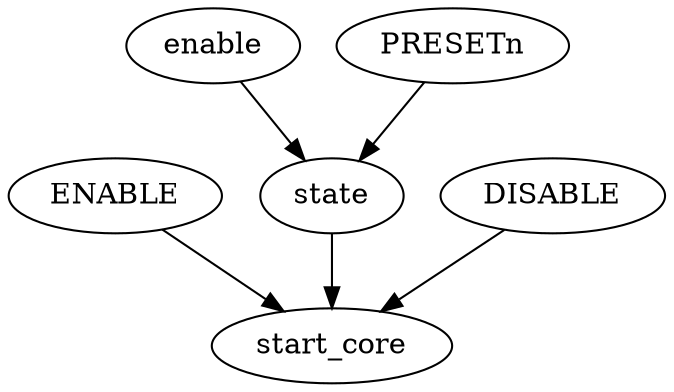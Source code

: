 strict digraph "" {
	ENABLE	 [complexity=2,
		importance=0.017909751203,
		rank=0.00895487560149];
	start_core	 [complexity=0,
		importance=0.00987517724658,
		rank=0.0];
	ENABLE -> start_core;
	enable	 [complexity=2,
		importance=0.0972576597171,
		rank=0.0486288298585];
	state	 [complexity=1,
		importance=0.0432111129976,
		rank=0.0432111129976];
	enable -> state;
	state -> start_core;
	DISABLE	 [complexity=2,
		importance=0.017909751203,
		rank=0.00895487560149];
	DISABLE -> start_core;
	PRESETn	 [complexity=2,
		importance=0.137667912949,
		rank=0.0688339564747];
	PRESETn -> state;
}
